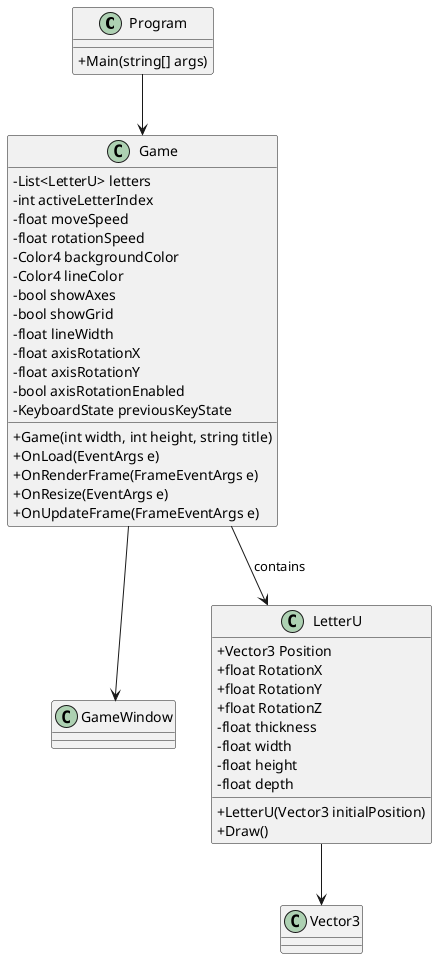@startuml
skinparam classAttributeIconSize 0

class Program {
    +Main(string[] args)
}

class GameWindow

class Game {
    -List<LetterU> letters
    -int activeLetterIndex
    -float moveSpeed
    -float rotationSpeed
    -Color4 backgroundColor
    -Color4 lineColor
    -bool showAxes
    -bool showGrid
    -float lineWidth
    -float axisRotationX
    -float axisRotationY
    -bool axisRotationEnabled
    -KeyboardState previousKeyState
    +Game(int width, int height, string title)
    +OnLoad(EventArgs e)
    +OnRenderFrame(FrameEventArgs e)
    +OnResize(EventArgs e)
    +OnUpdateFrame(FrameEventArgs e)
}

class LetterU {
    +Vector3 Position
    +float RotationX
    +float RotationY
    +float RotationZ
    -float thickness
    -float width
    -float height
    -float depth
    +LetterU(Vector3 initialPosition)
    +Draw()
}

Program --> Game
Game --> GameWindow
Game --> LetterU : contains
LetterU --> Vector3

@enduml
